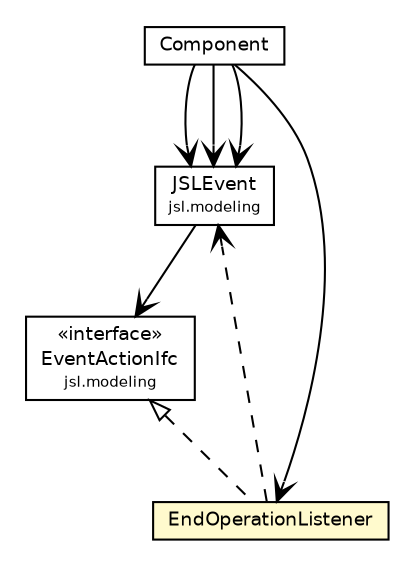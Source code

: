 #!/usr/local/bin/dot
#
# Class diagram 
# Generated by UMLGraph version 5.4 (http://www.umlgraph.org/)
#

digraph G {
	edge [fontname="Helvetica",fontsize=10,labelfontname="Helvetica",labelfontsize=10];
	node [fontname="Helvetica",fontsize=10,shape=plaintext];
	nodesep=0.25;
	ranksep=0.5;
	// jsl.modeling.JSLEvent
	c48689 [label=<<table title="jsl.modeling.JSLEvent" border="0" cellborder="1" cellspacing="0" cellpadding="2" port="p" href="../../JSLEvent.html">
		<tr><td><table border="0" cellspacing="0" cellpadding="1">
<tr><td align="center" balign="center"> JSLEvent </td></tr>
<tr><td align="center" balign="center"><font point-size="7.0"> jsl.modeling </font></td></tr>
		</table></td></tr>
		</table>>, URL="../../JSLEvent.html", fontname="Helvetica", fontcolor="black", fontsize=9.0];
	// jsl.modeling.EventActionIfc
	c48698 [label=<<table title="jsl.modeling.EventActionIfc" border="0" cellborder="1" cellspacing="0" cellpadding="2" port="p" href="../../EventActionIfc.html">
		<tr><td><table border="0" cellspacing="0" cellpadding="1">
<tr><td align="center" balign="center"> &#171;interface&#187; </td></tr>
<tr><td align="center" balign="center"> EventActionIfc </td></tr>
<tr><td align="center" balign="center"><font point-size="7.0"> jsl.modeling </font></td></tr>
		</table></td></tr>
		</table>>, URL="../../EventActionIfc.html", fontname="Helvetica", fontcolor="black", fontsize=9.0];
	// jsl.modeling.elements.component.Component
	c48718 [label=<<table title="jsl.modeling.elements.component.Component" border="0" cellborder="1" cellspacing="0" cellpadding="2" port="p" href="./Component.html">
		<tr><td><table border="0" cellspacing="0" cellpadding="1">
<tr><td align="center" balign="center"> Component </td></tr>
		</table></td></tr>
		</table>>, URL="./Component.html", fontname="Helvetica", fontcolor="black", fontsize=9.0];
	// jsl.modeling.elements.component.Component.EndOperationListener
	c48726 [label=<<table title="jsl.modeling.elements.component.Component.EndOperationListener" border="0" cellborder="1" cellspacing="0" cellpadding="2" port="p" bgcolor="lemonChiffon" href="./Component.EndOperationListener.html">
		<tr><td><table border="0" cellspacing="0" cellpadding="1">
<tr><td align="center" balign="center"> EndOperationListener </td></tr>
		</table></td></tr>
		</table>>, URL="./Component.EndOperationListener.html", fontname="Helvetica", fontcolor="black", fontsize=9.0];
	//jsl.modeling.elements.component.Component.EndOperationListener implements jsl.modeling.EventActionIfc
	c48698:p -> c48726:p [dir=back,arrowtail=empty,style=dashed];
	// jsl.modeling.JSLEvent NAVASSOC jsl.modeling.EventActionIfc
	c48689:p -> c48698:p [taillabel="", label="", headlabel="", fontname="Helvetica", fontcolor="black", fontsize=10.0, color="black", arrowhead=open];
	// jsl.modeling.elements.component.Component NAVASSOC jsl.modeling.JSLEvent
	c48718:p -> c48689:p [taillabel="", label="", headlabel="", fontname="Helvetica", fontcolor="black", fontsize=10.0, color="black", arrowhead=open];
	// jsl.modeling.elements.component.Component NAVASSOC jsl.modeling.elements.component.Component.EndOperationListener
	c48718:p -> c48726:p [taillabel="", label="", headlabel="", fontname="Helvetica", fontcolor="black", fontsize=10.0, color="black", arrowhead=open];
	// jsl.modeling.elements.component.Component NAVASSOC jsl.modeling.JSLEvent
	c48718:p -> c48689:p [taillabel="", label="", headlabel="", fontname="Helvetica", fontcolor="black", fontsize=10.0, color="black", arrowhead=open];
	// jsl.modeling.elements.component.Component NAVASSOC jsl.modeling.JSLEvent
	c48718:p -> c48689:p [taillabel="", label="", headlabel="", fontname="Helvetica", fontcolor="black", fontsize=10.0, color="black", arrowhead=open];
	// jsl.modeling.elements.component.Component.EndOperationListener DEPEND jsl.modeling.JSLEvent
	c48726:p -> c48689:p [taillabel="", label="", headlabel="", fontname="Helvetica", fontcolor="black", fontsize=10.0, color="black", arrowhead=open, style=dashed];
}

